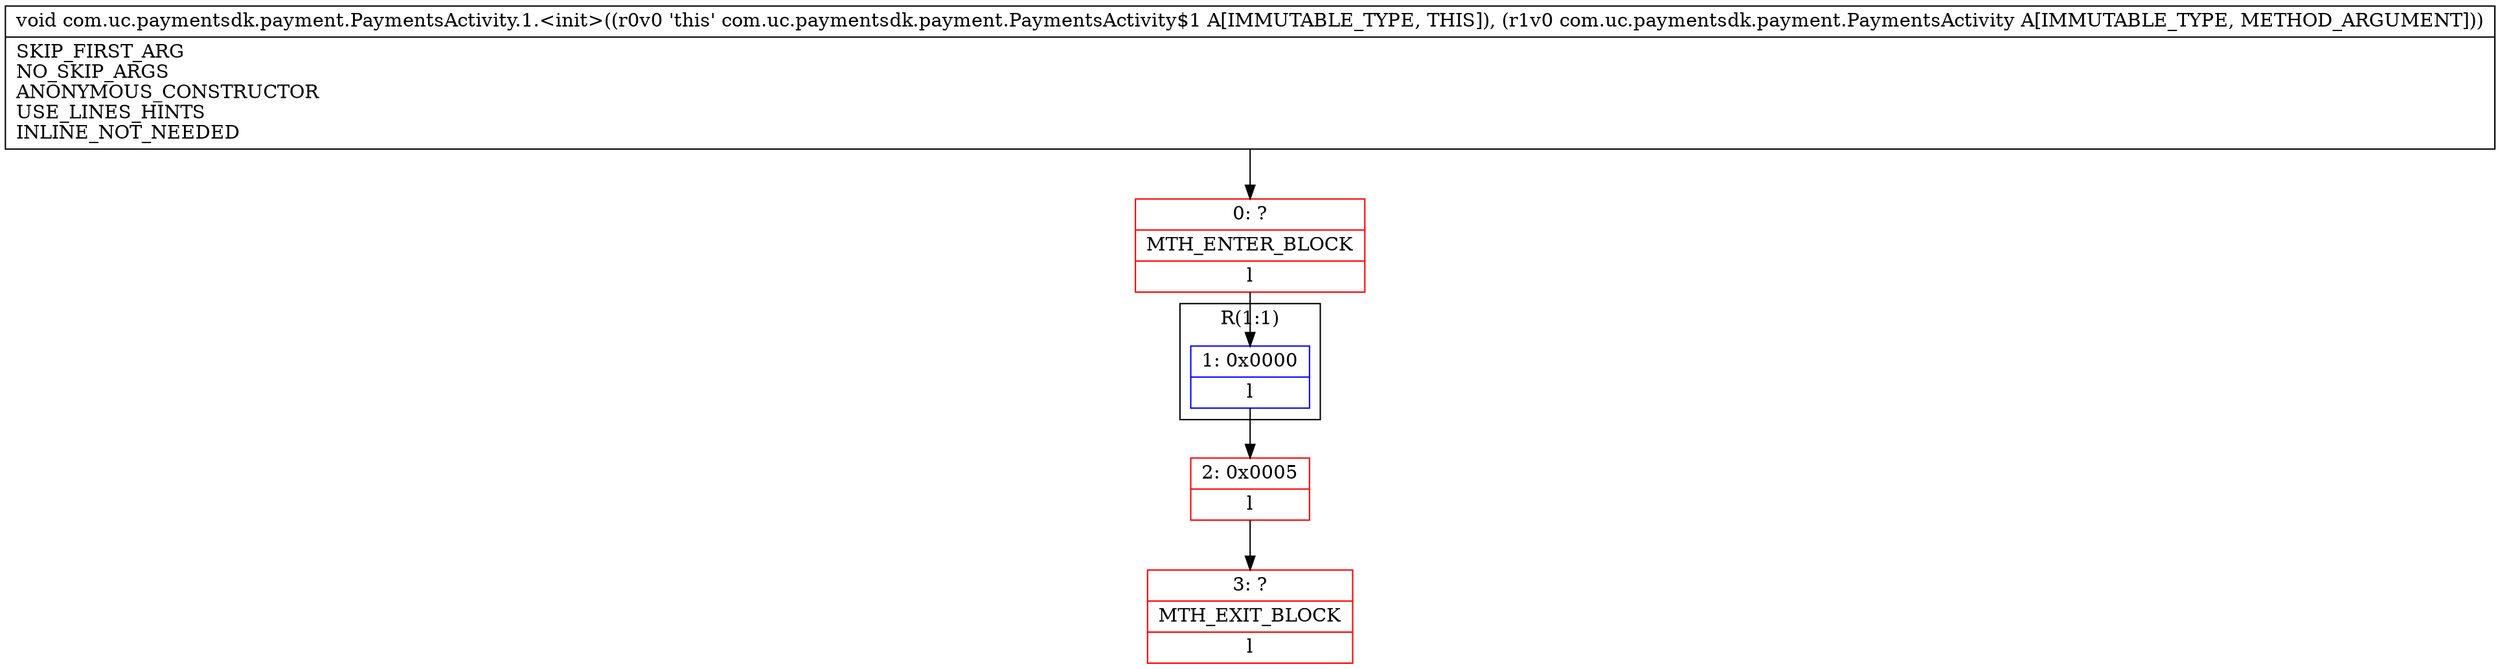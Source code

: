 digraph "CFG forcom.uc.paymentsdk.payment.PaymentsActivity.1.\<init\>(Lcom\/uc\/paymentsdk\/payment\/PaymentsActivity;)V" {
subgraph cluster_Region_162176301 {
label = "R(1:1)";
node [shape=record,color=blue];
Node_1 [shape=record,label="{1\:\ 0x0000|l}"];
}
Node_0 [shape=record,color=red,label="{0\:\ ?|MTH_ENTER_BLOCK\l|l}"];
Node_2 [shape=record,color=red,label="{2\:\ 0x0005|l}"];
Node_3 [shape=record,color=red,label="{3\:\ ?|MTH_EXIT_BLOCK\l|l}"];
MethodNode[shape=record,label="{void com.uc.paymentsdk.payment.PaymentsActivity.1.\<init\>((r0v0 'this' com.uc.paymentsdk.payment.PaymentsActivity$1 A[IMMUTABLE_TYPE, THIS]), (r1v0 com.uc.paymentsdk.payment.PaymentsActivity A[IMMUTABLE_TYPE, METHOD_ARGUMENT]))  | SKIP_FIRST_ARG\lNO_SKIP_ARGS\lANONYMOUS_CONSTRUCTOR\lUSE_LINES_HINTS\lINLINE_NOT_NEEDED\l}"];
MethodNode -> Node_0;
Node_1 -> Node_2;
Node_0 -> Node_1;
Node_2 -> Node_3;
}

